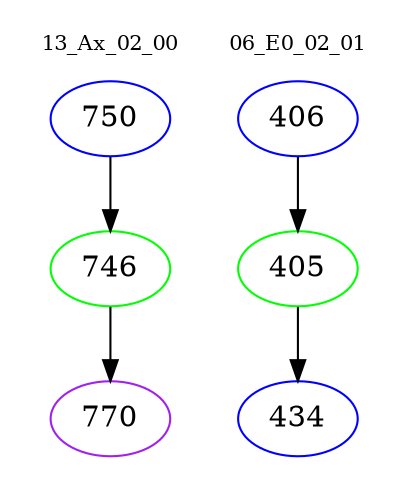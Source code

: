 digraph{
subgraph cluster_0 {
color = white
label = "13_Ax_02_00";
fontsize=10;
T0_750 [label="750", color="blue"]
T0_750 -> T0_746 [color="black"]
T0_746 [label="746", color="green"]
T0_746 -> T0_770 [color="black"]
T0_770 [label="770", color="purple"]
}
subgraph cluster_1 {
color = white
label = "06_E0_02_01";
fontsize=10;
T1_406 [label="406", color="blue"]
T1_406 -> T1_405 [color="black"]
T1_405 [label="405", color="green"]
T1_405 -> T1_434 [color="black"]
T1_434 [label="434", color="blue"]
}
}
